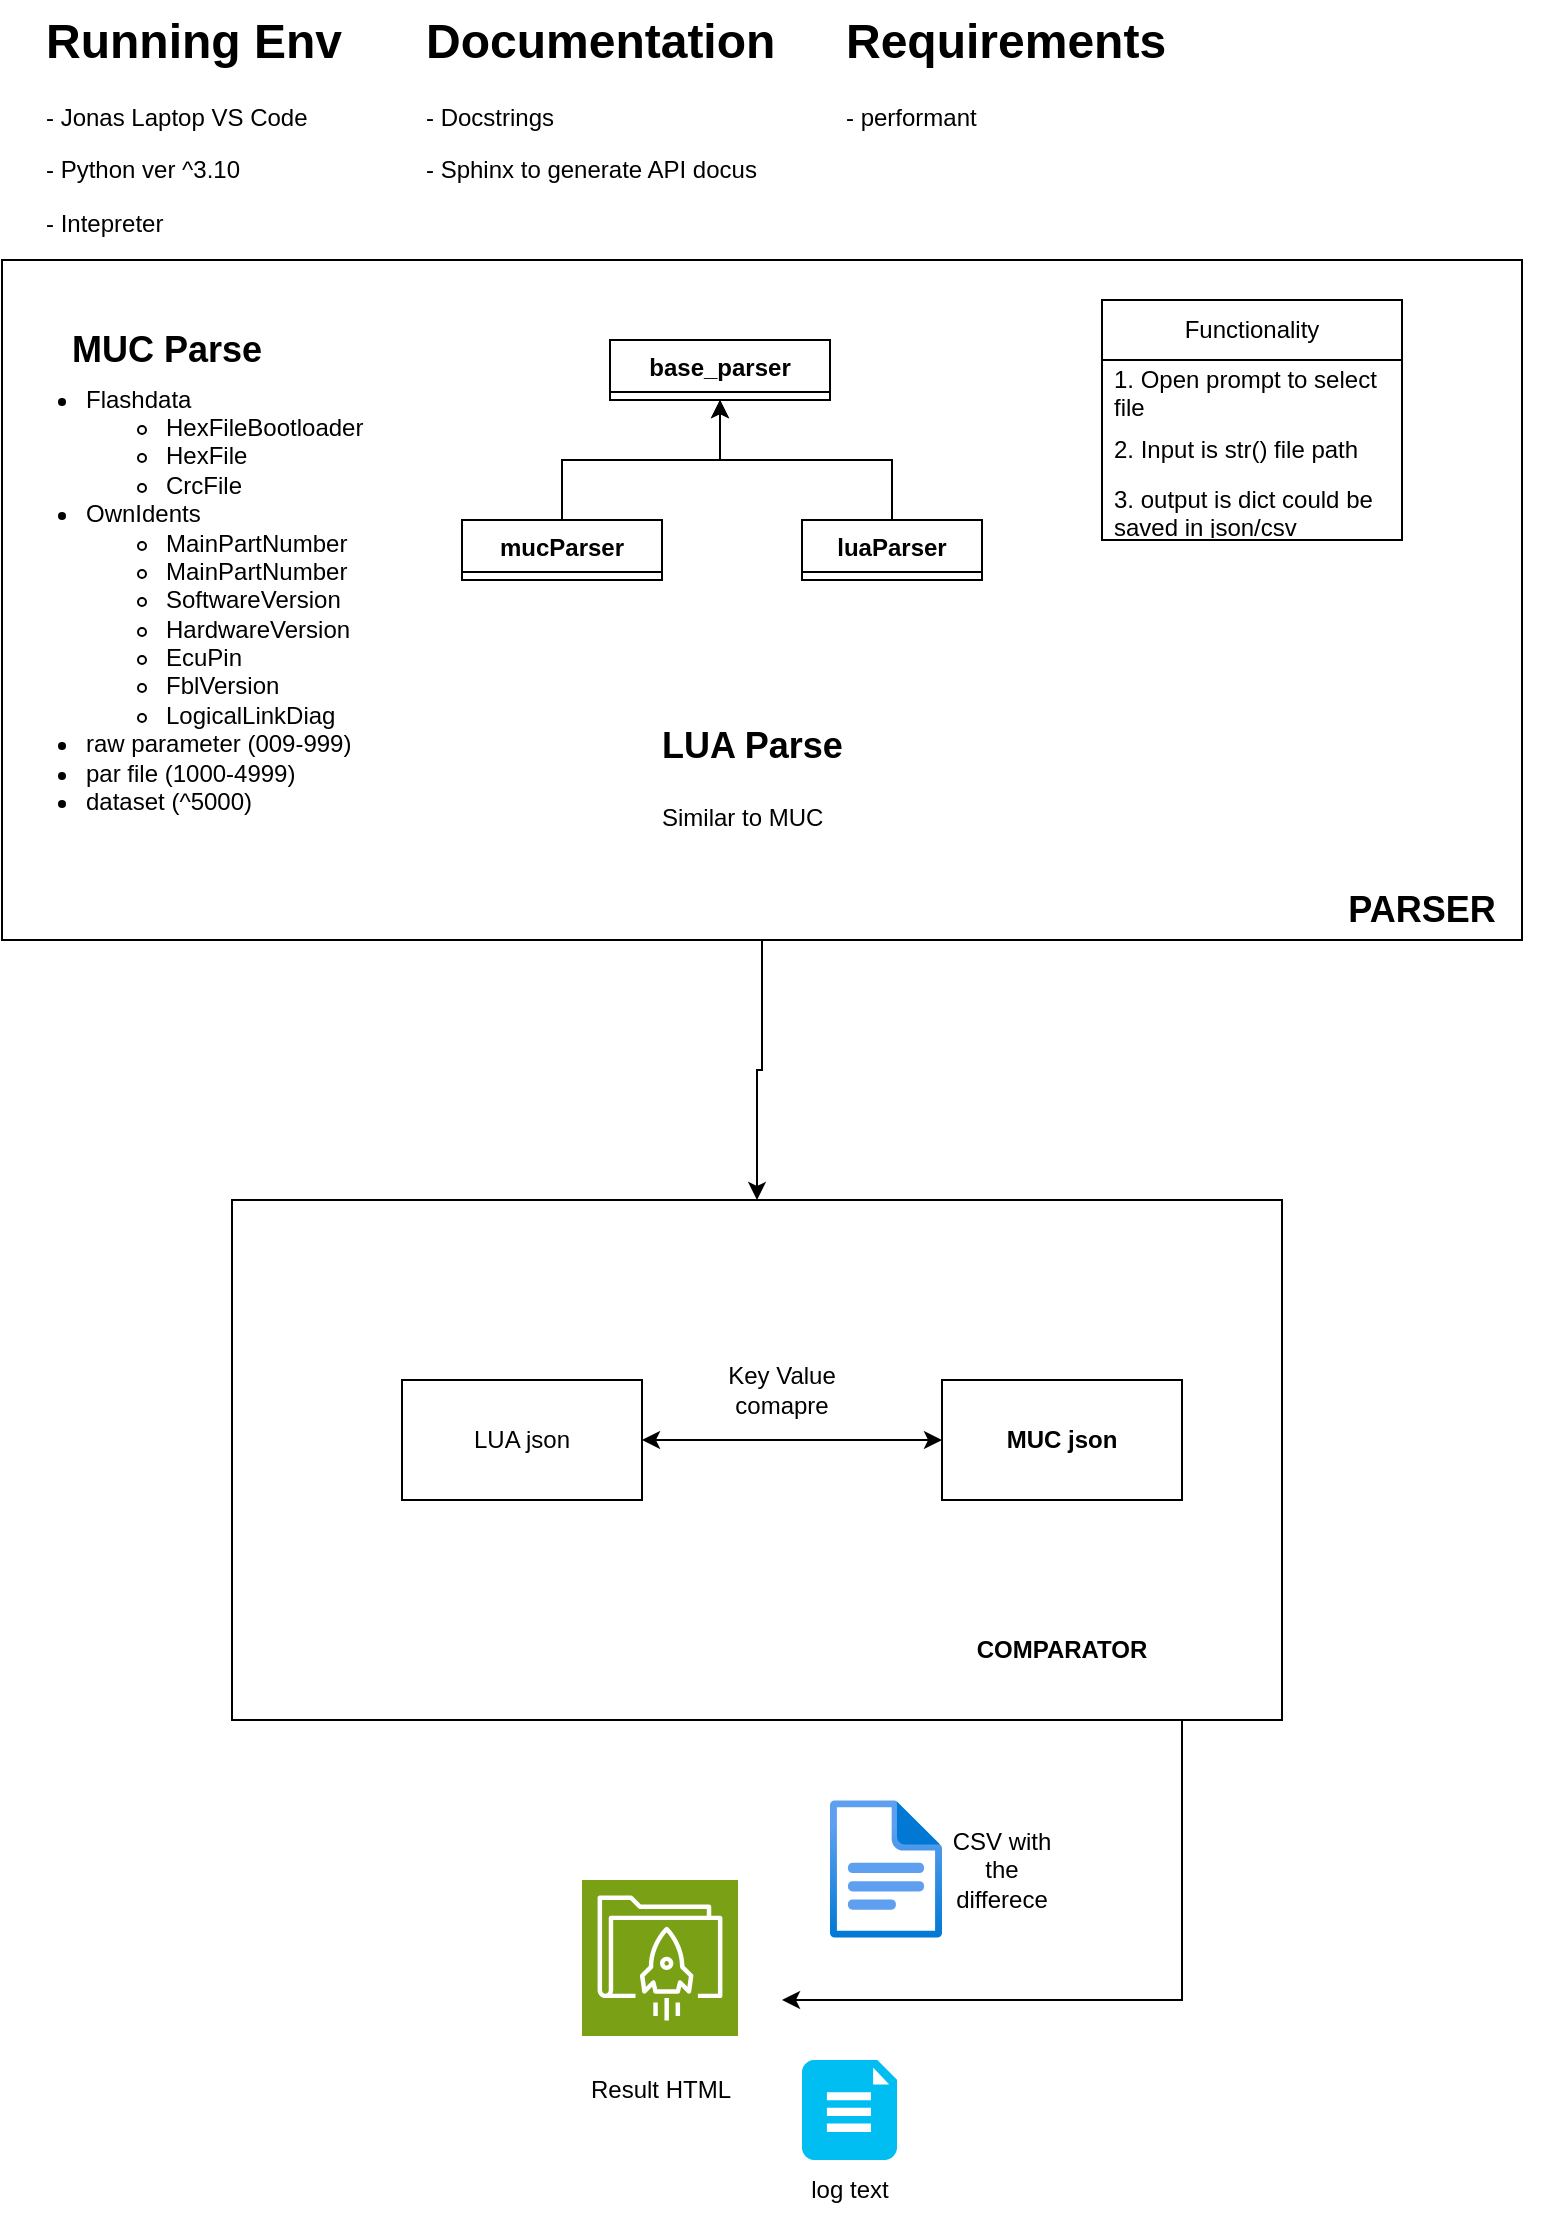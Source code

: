 <mxfile version="25.0.1">
  <diagram name="Seite-1" id="ErlZHs3pm1n1o5sYbU91">
    <mxGraphModel dx="1188" dy="759" grid="1" gridSize="10" guides="1" tooltips="1" connect="1" arrows="1" fold="1" page="1" pageScale="1" pageWidth="827" pageHeight="1169" math="0" shadow="0">
      <root>
        <mxCell id="0" />
        <mxCell id="1" parent="0" />
        <mxCell id="RxKzjBfSsXXJZwkhZUNm-6" style="edgeStyle=orthogonalEdgeStyle;rounded=0;orthogonalLoop=1;jettySize=auto;html=1;" edge="1" parent="1" source="00YjFiEheS5Vn3yu-9ek-50" target="RxKzjBfSsXXJZwkhZUNm-4">
          <mxGeometry relative="1" as="geometry" />
        </mxCell>
        <mxCell id="00YjFiEheS5Vn3yu-9ek-50" value="" style="rounded=0;whiteSpace=wrap;html=1;" parent="1" vertex="1">
          <mxGeometry x="30" y="170" width="760" height="340" as="geometry" />
        </mxCell>
        <mxCell id="00YjFiEheS5Vn3yu-9ek-20" value="&lt;h1 style=&quot;margin-top: 0px;&quot;&gt;Running Env&lt;/h1&gt;&lt;p&gt;- Jonas Laptop VS Code&lt;/p&gt;&lt;p&gt;- Python ver ^3.10&lt;/p&gt;&lt;p&gt;- Intepreter&lt;/p&gt;" style="text;html=1;whiteSpace=wrap;overflow=hidden;rounded=0;" parent="1" vertex="1">
          <mxGeometry x="50" y="40" width="160" height="130" as="geometry" />
        </mxCell>
        <mxCell id="00YjFiEheS5Vn3yu-9ek-21" value="&lt;h1 style=&quot;margin-top: 0px;&quot;&gt;Documentation&lt;/h1&gt;&lt;p&gt;- Docstrings&lt;/p&gt;&lt;p&gt;- Sphinx to generate API docus&lt;/p&gt;" style="text;html=1;whiteSpace=wrap;overflow=hidden;rounded=0;" parent="1" vertex="1">
          <mxGeometry x="240" y="40" width="180" height="100" as="geometry" />
        </mxCell>
        <mxCell id="00YjFiEheS5Vn3yu-9ek-22" value="&lt;h1 style=&quot;margin-top: 0px;&quot;&gt;Requirements&lt;/h1&gt;&lt;p&gt;- performant&lt;/p&gt;" style="text;html=1;whiteSpace=wrap;overflow=hidden;rounded=0;" parent="1" vertex="1">
          <mxGeometry x="450" y="40" width="170" height="70" as="geometry" />
        </mxCell>
        <mxCell id="00YjFiEheS5Vn3yu-9ek-23" value="base_parser" style="swimlane;fontStyle=1;align=center;verticalAlign=top;childLayout=stackLayout;horizontal=1;startSize=26;horizontalStack=0;resizeParent=1;resizeParentMax=0;resizeLast=0;collapsible=1;marginBottom=0;whiteSpace=wrap;html=1;" parent="1" vertex="1" collapsed="1">
          <mxGeometry x="334" y="210" width="110" height="30" as="geometry">
            <mxRectangle x="334" y="210" width="160" height="86" as="alternateBounds" />
          </mxGeometry>
        </mxCell>
        <mxCell id="00YjFiEheS5Vn3yu-9ek-24" value="+ field: type" style="text;strokeColor=none;fillColor=none;align=left;verticalAlign=top;spacingLeft=4;spacingRight=4;overflow=hidden;rotatable=0;points=[[0,0.5],[1,0.5]];portConstraint=eastwest;whiteSpace=wrap;html=1;" parent="00YjFiEheS5Vn3yu-9ek-23" vertex="1">
          <mxGeometry y="26" width="160" height="26" as="geometry" />
        </mxCell>
        <mxCell id="00YjFiEheS5Vn3yu-9ek-25" value="" style="line;strokeWidth=1;fillColor=none;align=left;verticalAlign=middle;spacingTop=-1;spacingLeft=3;spacingRight=3;rotatable=0;labelPosition=right;points=[];portConstraint=eastwest;strokeColor=inherit;" parent="00YjFiEheS5Vn3yu-9ek-23" vertex="1">
          <mxGeometry y="52" width="160" height="8" as="geometry" />
        </mxCell>
        <mxCell id="00YjFiEheS5Vn3yu-9ek-26" value="+ method(type): type" style="text;strokeColor=none;fillColor=none;align=left;verticalAlign=top;spacingLeft=4;spacingRight=4;overflow=hidden;rotatable=0;points=[[0,0.5],[1,0.5]];portConstraint=eastwest;whiteSpace=wrap;html=1;" parent="00YjFiEheS5Vn3yu-9ek-23" vertex="1">
          <mxGeometry y="60" width="160" height="26" as="geometry" />
        </mxCell>
        <mxCell id="00YjFiEheS5Vn3yu-9ek-38" style="edgeStyle=orthogonalEdgeStyle;rounded=0;orthogonalLoop=1;jettySize=auto;html=1;exitX=0.5;exitY=0;exitDx=0;exitDy=0;entryX=0.5;entryY=1;entryDx=0;entryDy=0;" parent="1" source="00YjFiEheS5Vn3yu-9ek-30" target="00YjFiEheS5Vn3yu-9ek-23" edge="1">
          <mxGeometry relative="1" as="geometry" />
        </mxCell>
        <mxCell id="00YjFiEheS5Vn3yu-9ek-30" value="mucParser" style="swimlane;fontStyle=1;align=center;verticalAlign=top;childLayout=stackLayout;horizontal=1;startSize=26;horizontalStack=0;resizeParent=1;resizeParentMax=0;resizeLast=0;collapsible=1;marginBottom=0;whiteSpace=wrap;html=1;" parent="1" vertex="1" collapsed="1">
          <mxGeometry x="260" y="300" width="100" height="30" as="geometry">
            <mxRectangle x="100" y="390" width="160" height="86" as="alternateBounds" />
          </mxGeometry>
        </mxCell>
        <mxCell id="00YjFiEheS5Vn3yu-9ek-31" value="+ field: type" style="text;strokeColor=none;fillColor=none;align=left;verticalAlign=top;spacingLeft=4;spacingRight=4;overflow=hidden;rotatable=0;points=[[0,0.5],[1,0.5]];portConstraint=eastwest;whiteSpace=wrap;html=1;" parent="00YjFiEheS5Vn3yu-9ek-30" vertex="1">
          <mxGeometry y="26" width="160" height="26" as="geometry" />
        </mxCell>
        <mxCell id="00YjFiEheS5Vn3yu-9ek-32" value="" style="line;strokeWidth=1;fillColor=none;align=left;verticalAlign=middle;spacingTop=-1;spacingLeft=3;spacingRight=3;rotatable=0;labelPosition=right;points=[];portConstraint=eastwest;strokeColor=inherit;" parent="00YjFiEheS5Vn3yu-9ek-30" vertex="1">
          <mxGeometry y="52" width="160" height="8" as="geometry" />
        </mxCell>
        <mxCell id="00YjFiEheS5Vn3yu-9ek-33" value="+ method(type): type" style="text;strokeColor=none;fillColor=none;align=left;verticalAlign=top;spacingLeft=4;spacingRight=4;overflow=hidden;rotatable=0;points=[[0,0.5],[1,0.5]];portConstraint=eastwest;whiteSpace=wrap;html=1;" parent="00YjFiEheS5Vn3yu-9ek-30" vertex="1">
          <mxGeometry y="60" width="160" height="26" as="geometry" />
        </mxCell>
        <mxCell id="00YjFiEheS5Vn3yu-9ek-41" style="edgeStyle=orthogonalEdgeStyle;rounded=0;orthogonalLoop=1;jettySize=auto;html=1;exitX=0.5;exitY=0;exitDx=0;exitDy=0;entryX=0.5;entryY=1;entryDx=0;entryDy=0;" parent="1" source="00YjFiEheS5Vn3yu-9ek-34" target="00YjFiEheS5Vn3yu-9ek-23" edge="1">
          <mxGeometry relative="1" as="geometry" />
        </mxCell>
        <mxCell id="00YjFiEheS5Vn3yu-9ek-34" value="luaParser" style="swimlane;fontStyle=1;align=center;verticalAlign=top;childLayout=stackLayout;horizontal=1;startSize=26;horizontalStack=0;resizeParent=1;resizeParentMax=0;resizeLast=0;collapsible=1;marginBottom=0;whiteSpace=wrap;html=1;" parent="1" vertex="1" collapsed="1">
          <mxGeometry x="430" y="300" width="90" height="30" as="geometry">
            <mxRectangle x="570" y="390" width="160" height="86" as="alternateBounds" />
          </mxGeometry>
        </mxCell>
        <mxCell id="00YjFiEheS5Vn3yu-9ek-35" value="+ field: type" style="text;strokeColor=none;fillColor=none;align=left;verticalAlign=top;spacingLeft=4;spacingRight=4;overflow=hidden;rotatable=0;points=[[0,0.5],[1,0.5]];portConstraint=eastwest;whiteSpace=wrap;html=1;" parent="00YjFiEheS5Vn3yu-9ek-34" vertex="1">
          <mxGeometry y="26" width="160" height="26" as="geometry" />
        </mxCell>
        <mxCell id="00YjFiEheS5Vn3yu-9ek-36" value="" style="line;strokeWidth=1;fillColor=none;align=left;verticalAlign=middle;spacingTop=-1;spacingLeft=3;spacingRight=3;rotatable=0;labelPosition=right;points=[];portConstraint=eastwest;strokeColor=inherit;" parent="00YjFiEheS5Vn3yu-9ek-34" vertex="1">
          <mxGeometry y="52" width="160" height="8" as="geometry" />
        </mxCell>
        <mxCell id="00YjFiEheS5Vn3yu-9ek-37" value="+ method(type): type" style="text;strokeColor=none;fillColor=none;align=left;verticalAlign=top;spacingLeft=4;spacingRight=4;overflow=hidden;rotatable=0;points=[[0,0.5],[1,0.5]];portConstraint=eastwest;whiteSpace=wrap;html=1;" parent="00YjFiEheS5Vn3yu-9ek-34" vertex="1">
          <mxGeometry y="60" width="160" height="26" as="geometry" />
        </mxCell>
        <mxCell id="00YjFiEheS5Vn3yu-9ek-42" value="Functionality" style="swimlane;fontStyle=0;childLayout=stackLayout;horizontal=1;startSize=30;horizontalStack=0;resizeParent=1;resizeParentMax=0;resizeLast=0;collapsible=1;marginBottom=0;whiteSpace=wrap;html=1;" parent="1" vertex="1">
          <mxGeometry x="580" y="190" width="150" height="120" as="geometry" />
        </mxCell>
        <mxCell id="00YjFiEheS5Vn3yu-9ek-43" value="1. Open prompt to select file" style="text;strokeColor=none;fillColor=none;align=left;verticalAlign=middle;spacingLeft=4;spacingRight=4;overflow=hidden;points=[[0,0.5],[1,0.5]];portConstraint=eastwest;rotatable=0;whiteSpace=wrap;html=1;" parent="00YjFiEheS5Vn3yu-9ek-42" vertex="1">
          <mxGeometry y="30" width="150" height="30" as="geometry" />
        </mxCell>
        <mxCell id="00YjFiEheS5Vn3yu-9ek-44" value="2. Input is str() file path" style="text;strokeColor=none;fillColor=none;align=left;verticalAlign=middle;spacingLeft=4;spacingRight=4;overflow=hidden;points=[[0,0.5],[1,0.5]];portConstraint=eastwest;rotatable=0;whiteSpace=wrap;html=1;" parent="00YjFiEheS5Vn3yu-9ek-42" vertex="1">
          <mxGeometry y="60" width="150" height="30" as="geometry" />
        </mxCell>
        <mxCell id="00YjFiEheS5Vn3yu-9ek-45" value="3. output is dict could be saved in json/csv" style="text;strokeColor=none;fillColor=none;align=left;verticalAlign=middle;spacingLeft=4;spacingRight=4;overflow=hidden;points=[[0,0.5],[1,0.5]];portConstraint=eastwest;rotatable=0;whiteSpace=wrap;html=1;" parent="00YjFiEheS5Vn3yu-9ek-42" vertex="1">
          <mxGeometry y="90" width="150" height="30" as="geometry" />
        </mxCell>
        <mxCell id="00YjFiEheS5Vn3yu-9ek-46" value="&lt;ul&gt;&lt;li&gt;&lt;span style=&quot;background-color: initial;&quot;&gt;Flashdata&lt;/span&gt;&lt;/li&gt;&lt;ul&gt;&lt;li&gt;&lt;span style=&quot;background-color: initial;&quot;&gt;HexFileBootloader&lt;/span&gt;&lt;/li&gt;&lt;li&gt;&lt;span style=&quot;background-color: initial;&quot;&gt;HexFile&lt;/span&gt;&lt;/li&gt;&lt;li&gt;&lt;span style=&quot;background-color: initial;&quot;&gt;CrcFile&lt;/span&gt;&lt;/li&gt;&lt;/ul&gt;&lt;li&gt;&lt;span style=&quot;background-color: initial;&quot;&gt;OwnIdents&lt;/span&gt;&lt;/li&gt;&lt;ul&gt;&lt;li&gt;&lt;span style=&quot;background-color: initial;&quot;&gt;MainPartNumber&amp;nbsp;&lt;/span&gt;&lt;/li&gt;&lt;li&gt;&lt;span style=&quot;background-color: initial;&quot;&gt;MainPartNumber&lt;/span&gt;&lt;/li&gt;&lt;li&gt;&lt;span style=&quot;background-color: initial;&quot;&gt;SoftwareVersion&lt;/span&gt;&lt;/li&gt;&lt;li&gt;&lt;span style=&quot;background-color: initial;&quot;&gt;HardwareVersion&lt;/span&gt;&lt;/li&gt;&lt;li&gt;&lt;span style=&quot;background-color: initial;&quot;&gt;EcuPin&lt;/span&gt;&lt;/li&gt;&lt;li&gt;&lt;span style=&quot;background-color: initial;&quot;&gt;FblVersion&amp;nbsp;&lt;/span&gt;&lt;/li&gt;&lt;li&gt;&lt;span style=&quot;background-color: initial;&quot;&gt;LogicalLinkDiag&lt;/span&gt;&lt;/li&gt;&lt;/ul&gt;&lt;li&gt;raw parameter (009-999)&lt;/li&gt;&lt;li&gt;par file (1000-4999)&lt;/li&gt;&lt;li&gt;dataset (^5000)&lt;/li&gt;&lt;/ul&gt;" style="text;strokeColor=none;fillColor=none;html=1;whiteSpace=wrap;verticalAlign=middle;overflow=hidden;" parent="1" vertex="1">
          <mxGeometry x="30" y="200" width="190" height="280" as="geometry" />
        </mxCell>
        <mxCell id="00YjFiEheS5Vn3yu-9ek-48" value="&lt;b&gt;&lt;font style=&quot;font-size: 18px;&quot;&gt;MUC Parse&lt;/font&gt;&lt;/b&gt;" style="text;html=1;align=center;verticalAlign=middle;whiteSpace=wrap;rounded=0;" parent="1" vertex="1">
          <mxGeometry x="50" y="200" width="125" height="30" as="geometry" />
        </mxCell>
        <mxCell id="00YjFiEheS5Vn3yu-9ek-51" value="&lt;b&gt;&lt;font style=&quot;font-size: 18px;&quot;&gt;PARSER&lt;/font&gt;&lt;/b&gt;" style="text;html=1;align=center;verticalAlign=middle;whiteSpace=wrap;rounded=0;" parent="1" vertex="1">
          <mxGeometry x="670" y="470" width="140" height="50" as="geometry" />
        </mxCell>
        <mxCell id="00YjFiEheS5Vn3yu-9ek-52" value="&lt;h1 style=&quot;margin-top: 0px;&quot;&gt;&lt;font style=&quot;font-size: 18px;&quot;&gt;LUA Parse&lt;/font&gt;&lt;/h1&gt;&lt;p&gt;Similar to MUC&amp;nbsp;&lt;/p&gt;" style="text;html=1;whiteSpace=wrap;overflow=hidden;rounded=0;" parent="1" vertex="1">
          <mxGeometry x="357.5" y="390" width="100" height="90" as="geometry" />
        </mxCell>
        <mxCell id="RxKzjBfSsXXJZwkhZUNm-11" style="edgeStyle=orthogonalEdgeStyle;rounded=0;orthogonalLoop=1;jettySize=auto;html=1;" edge="1" parent="1" source="RxKzjBfSsXXJZwkhZUNm-4">
          <mxGeometry relative="1" as="geometry">
            <mxPoint x="420" y="1040" as="targetPoint" />
            <Array as="points">
              <mxPoint x="620" y="1040" />
            </Array>
          </mxGeometry>
        </mxCell>
        <mxCell id="RxKzjBfSsXXJZwkhZUNm-4" value="" style="rounded=0;whiteSpace=wrap;html=1;" vertex="1" parent="1">
          <mxGeometry x="145" y="640" width="525" height="260" as="geometry" />
        </mxCell>
        <mxCell id="RxKzjBfSsXXJZwkhZUNm-2" value="LUA json" style="rounded=0;whiteSpace=wrap;html=1;" vertex="1" parent="1">
          <mxGeometry x="230" y="730" width="120" height="60" as="geometry" />
        </mxCell>
        <mxCell id="RxKzjBfSsXXJZwkhZUNm-3" value="MUC json" style="rounded=0;whiteSpace=wrap;html=1;fontStyle=1" vertex="1" parent="1">
          <mxGeometry x="500" y="730" width="120" height="60" as="geometry" />
        </mxCell>
        <mxCell id="RxKzjBfSsXXJZwkhZUNm-5" value="&lt;b&gt;COMPARATOR&lt;/b&gt;" style="text;html=1;align=center;verticalAlign=middle;whiteSpace=wrap;rounded=0;" vertex="1" parent="1">
          <mxGeometry x="530" y="850" width="60" height="30" as="geometry" />
        </mxCell>
        <mxCell id="RxKzjBfSsXXJZwkhZUNm-9" value="" style="endArrow=classic;startArrow=classic;html=1;rounded=0;exitX=1;exitY=0.5;exitDx=0;exitDy=0;entryX=0;entryY=0.5;entryDx=0;entryDy=0;" edge="1" parent="1" source="RxKzjBfSsXXJZwkhZUNm-2" target="RxKzjBfSsXXJZwkhZUNm-3">
          <mxGeometry width="50" height="50" relative="1" as="geometry">
            <mxPoint x="360" y="770" as="sourcePoint" />
            <mxPoint x="410" y="720" as="targetPoint" />
          </mxGeometry>
        </mxCell>
        <mxCell id="RxKzjBfSsXXJZwkhZUNm-10" value="Key Value comapre" style="text;html=1;align=center;verticalAlign=middle;whiteSpace=wrap;rounded=0;" vertex="1" parent="1">
          <mxGeometry x="390" y="720" width="60" height="30" as="geometry" />
        </mxCell>
        <mxCell id="RxKzjBfSsXXJZwkhZUNm-12" value="" style="sketch=0;points=[[0,0,0],[0.25,0,0],[0.5,0,0],[0.75,0,0],[1,0,0],[0,1,0],[0.25,1,0],[0.5,1,0],[0.75,1,0],[1,1,0],[0,0.25,0],[0,0.5,0],[0,0.75,0],[1,0.25,0],[1,0.5,0],[1,0.75,0]];outlineConnect=0;fontColor=#232F3E;fillColor=#7AA116;strokeColor=#ffffff;dashed=0;verticalLabelPosition=bottom;verticalAlign=top;align=center;html=1;fontSize=12;fontStyle=0;aspect=fixed;shape=mxgraph.aws4.resourceIcon;resIcon=mxgraph.aws4.file_cache;" vertex="1" parent="1">
          <mxGeometry x="320" y="980" width="78" height="78" as="geometry" />
        </mxCell>
        <mxCell id="RxKzjBfSsXXJZwkhZUNm-13" value="Result HTML" style="text;html=1;align=center;verticalAlign=middle;resizable=0;points=[];autosize=1;strokeColor=none;fillColor=none;" vertex="1" parent="1">
          <mxGeometry x="314" y="1070" width="90" height="30" as="geometry" />
        </mxCell>
        <mxCell id="RxKzjBfSsXXJZwkhZUNm-14" value="" style="verticalLabelPosition=bottom;html=1;verticalAlign=top;align=center;strokeColor=none;fillColor=#00BEF2;shape=mxgraph.azure.file_2;pointerEvents=1;" vertex="1" parent="1">
          <mxGeometry x="430" y="1070" width="47.5" height="50" as="geometry" />
        </mxCell>
        <mxCell id="RxKzjBfSsXXJZwkhZUNm-15" value="log text" style="text;html=1;align=center;verticalAlign=middle;whiteSpace=wrap;rounded=0;" vertex="1" parent="1">
          <mxGeometry x="423.75" y="1120" width="60" height="30" as="geometry" />
        </mxCell>
        <mxCell id="RxKzjBfSsXXJZwkhZUNm-16" value="" style="image;aspect=fixed;html=1;points=[];align=center;fontSize=12;image=img/lib/azure2/general/File.svg;" vertex="1" parent="1">
          <mxGeometry x="444" y="940" width="56.0" height="69" as="geometry" />
        </mxCell>
        <mxCell id="RxKzjBfSsXXJZwkhZUNm-17" value="CSV with the differece" style="text;html=1;align=center;verticalAlign=middle;whiteSpace=wrap;rounded=0;" vertex="1" parent="1">
          <mxGeometry x="500" y="959.5" width="60" height="30" as="geometry" />
        </mxCell>
      </root>
    </mxGraphModel>
  </diagram>
</mxfile>
